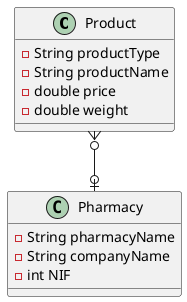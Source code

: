 @startuml
'skinparam linetype polyline


class Product{
    -String productType
    -String productName
    -double price
    -double weight
}

class Pharmacy {
  -String pharmacyName
  -String companyName
  -int NIF
}

Product }o--o| Pharmacy

@enduml